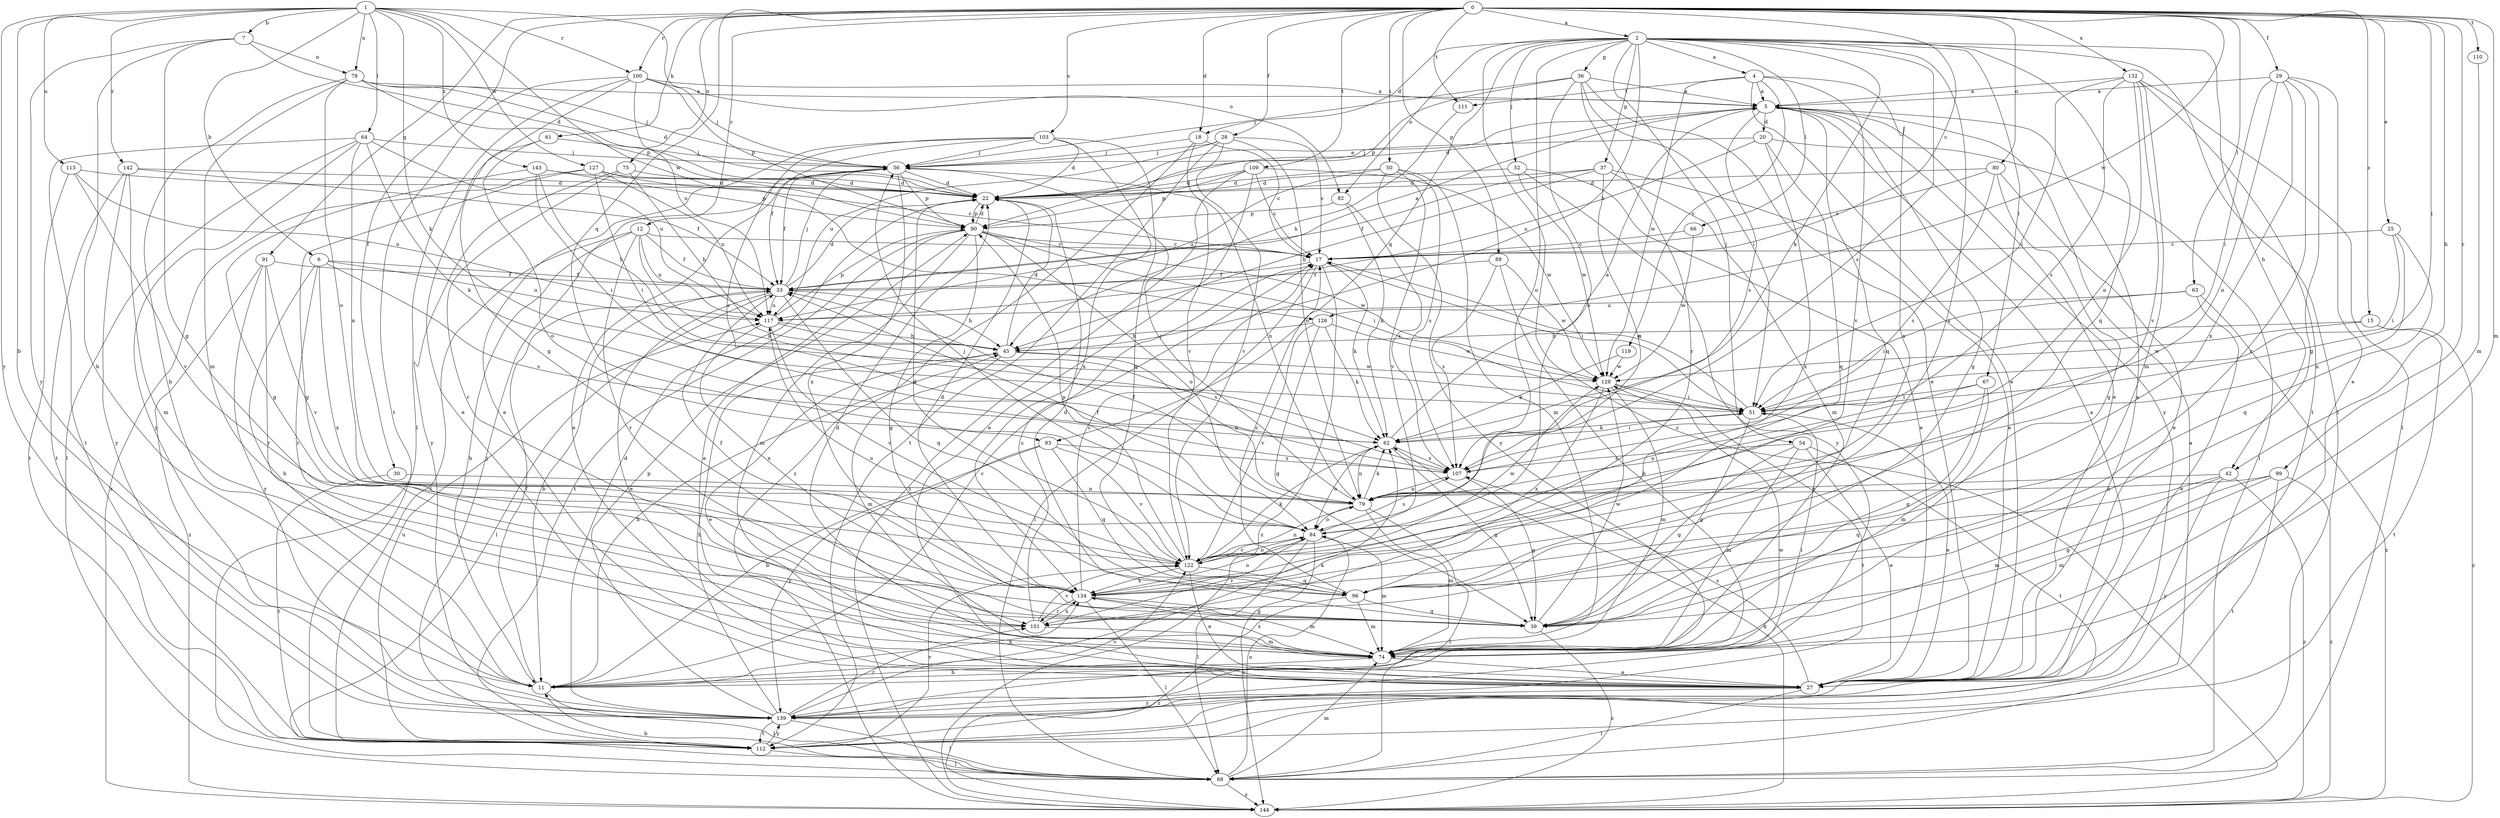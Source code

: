 strict digraph  {
0;
1;
2;
4;
5;
6;
7;
11;
12;
15;
17;
18;
20;
22;
25;
27;
28;
29;
30;
33;
36;
37;
39;
42;
45;
50;
51;
52;
54;
56;
61;
62;
63;
64;
66;
67;
68;
74;
75;
78;
79;
80;
82;
84;
89;
90;
91;
93;
96;
99;
100;
101;
103;
107;
109;
110;
111;
112;
113;
117;
119;
122;
126;
127;
128;
132;
134;
139;
142;
143;
144;
0 -> 2  [label=a];
0 -> 12  [label=c];
0 -> 15  [label=c];
0 -> 17  [label=c];
0 -> 18  [label=d];
0 -> 25  [label=e];
0 -> 28  [label=f];
0 -> 29  [label=f];
0 -> 30  [label=f];
0 -> 42  [label=h];
0 -> 50  [label=i];
0 -> 51  [label=i];
0 -> 61  [label=k];
0 -> 63  [label=l];
0 -> 74  [label=m];
0 -> 75  [label=n];
0 -> 80  [label=o];
0 -> 89  [label=p];
0 -> 91  [label=q];
0 -> 93  [label=q];
0 -> 99  [label=r];
0 -> 100  [label=r];
0 -> 103  [label=s];
0 -> 109  [label=t];
0 -> 110  [label=t];
0 -> 111  [label=t];
0 -> 126  [label=w];
0 -> 132  [label=x];
1 -> 6  [label=b];
1 -> 7  [label=b];
1 -> 11  [label=b];
1 -> 62  [label=k];
1 -> 64  [label=l];
1 -> 78  [label=n];
1 -> 82  [label=o];
1 -> 100  [label=r];
1 -> 113  [label=u];
1 -> 126  [label=w];
1 -> 127  [label=w];
1 -> 139  [label=y];
1 -> 142  [label=z];
1 -> 143  [label=z];
2 -> 4  [label=a];
2 -> 18  [label=d];
2 -> 36  [label=g];
2 -> 37  [label=g];
2 -> 42  [label=h];
2 -> 45  [label=h];
2 -> 52  [label=j];
2 -> 54  [label=j];
2 -> 62  [label=k];
2 -> 66  [label=l];
2 -> 67  [label=l];
2 -> 68  [label=l];
2 -> 82  [label=o];
2 -> 84  [label=o];
2 -> 93  [label=q];
2 -> 96  [label=q];
2 -> 107  [label=s];
2 -> 134  [label=x];
2 -> 144  [label=z];
4 -> 5  [label=a];
4 -> 27  [label=e];
4 -> 111  [label=t];
4 -> 119  [label=v];
4 -> 122  [label=v];
4 -> 128  [label=w];
4 -> 134  [label=x];
5 -> 20  [label=d];
5 -> 22  [label=d];
5 -> 27  [label=e];
5 -> 39  [label=g];
5 -> 96  [label=q];
5 -> 107  [label=s];
5 -> 139  [label=y];
6 -> 11  [label=b];
6 -> 33  [label=f];
6 -> 101  [label=r];
6 -> 107  [label=s];
6 -> 117  [label=u];
6 -> 134  [label=x];
7 -> 11  [label=b];
7 -> 22  [label=d];
7 -> 39  [label=g];
7 -> 78  [label=n];
7 -> 139  [label=y];
11 -> 17  [label=c];
11 -> 33  [label=f];
11 -> 45  [label=h];
11 -> 51  [label=i];
11 -> 62  [label=k];
11 -> 68  [label=l];
11 -> 134  [label=x];
12 -> 11  [label=b];
12 -> 17  [label=c];
12 -> 33  [label=f];
12 -> 62  [label=k];
12 -> 101  [label=r];
12 -> 112  [label=t];
12 -> 117  [label=u];
15 -> 45  [label=h];
15 -> 112  [label=t];
15 -> 128  [label=w];
15 -> 144  [label=z];
17 -> 33  [label=f];
17 -> 51  [label=i];
17 -> 62  [label=k];
17 -> 68  [label=l];
17 -> 144  [label=z];
18 -> 17  [label=c];
18 -> 56  [label=j];
18 -> 122  [label=v];
18 -> 144  [label=z];
20 -> 56  [label=j];
20 -> 68  [label=l];
20 -> 96  [label=q];
20 -> 117  [label=u];
20 -> 134  [label=x];
22 -> 5  [label=a];
22 -> 90  [label=p];
25 -> 17  [label=c];
25 -> 51  [label=i];
25 -> 79  [label=n];
25 -> 96  [label=q];
27 -> 5  [label=a];
27 -> 68  [label=l];
27 -> 107  [label=s];
27 -> 139  [label=y];
28 -> 17  [label=c];
28 -> 56  [label=j];
28 -> 79  [label=n];
28 -> 112  [label=t];
28 -> 117  [label=u];
28 -> 122  [label=v];
29 -> 5  [label=a];
29 -> 27  [label=e];
29 -> 39  [label=g];
29 -> 51  [label=i];
29 -> 79  [label=n];
29 -> 101  [label=r];
29 -> 134  [label=x];
30 -> 79  [label=n];
30 -> 112  [label=t];
33 -> 5  [label=a];
33 -> 11  [label=b];
33 -> 22  [label=d];
33 -> 27  [label=e];
33 -> 45  [label=h];
33 -> 56  [label=j];
33 -> 68  [label=l];
33 -> 96  [label=q];
33 -> 117  [label=u];
36 -> 5  [label=a];
36 -> 27  [label=e];
36 -> 51  [label=i];
36 -> 56  [label=j];
36 -> 84  [label=o];
36 -> 90  [label=p];
36 -> 101  [label=r];
37 -> 22  [label=d];
37 -> 27  [label=e];
37 -> 33  [label=f];
37 -> 45  [label=h];
37 -> 74  [label=m];
37 -> 79  [label=n];
39 -> 22  [label=d];
39 -> 128  [label=w];
39 -> 144  [label=z];
42 -> 74  [label=m];
42 -> 79  [label=n];
42 -> 96  [label=q];
42 -> 139  [label=y];
42 -> 144  [label=z];
45 -> 22  [label=d];
45 -> 27  [label=e];
45 -> 74  [label=m];
45 -> 79  [label=n];
45 -> 128  [label=w];
50 -> 22  [label=d];
50 -> 74  [label=m];
50 -> 107  [label=s];
50 -> 117  [label=u];
50 -> 122  [label=v];
50 -> 139  [label=y];
51 -> 17  [label=c];
51 -> 27  [label=e];
51 -> 39  [label=g];
51 -> 62  [label=k];
52 -> 22  [label=d];
52 -> 27  [label=e];
52 -> 128  [label=w];
52 -> 139  [label=y];
54 -> 27  [label=e];
54 -> 39  [label=g];
54 -> 74  [label=m];
54 -> 107  [label=s];
54 -> 112  [label=t];
56 -> 22  [label=d];
56 -> 27  [label=e];
56 -> 33  [label=f];
56 -> 79  [label=n];
56 -> 90  [label=p];
56 -> 134  [label=x];
61 -> 27  [label=e];
61 -> 56  [label=j];
61 -> 84  [label=o];
62 -> 5  [label=a];
62 -> 39  [label=g];
62 -> 51  [label=i];
62 -> 79  [label=n];
62 -> 84  [label=o];
62 -> 107  [label=s];
63 -> 27  [label=e];
63 -> 51  [label=i];
63 -> 117  [label=u];
63 -> 144  [label=z];
64 -> 56  [label=j];
64 -> 62  [label=k];
64 -> 68  [label=l];
64 -> 79  [label=n];
64 -> 112  [label=t];
64 -> 117  [label=u];
64 -> 139  [label=y];
66 -> 17  [label=c];
66 -> 128  [label=w];
67 -> 39  [label=g];
67 -> 51  [label=i];
67 -> 74  [label=m];
67 -> 84  [label=o];
68 -> 5  [label=a];
68 -> 11  [label=b];
68 -> 74  [label=m];
68 -> 84  [label=o];
68 -> 144  [label=z];
74 -> 11  [label=b];
74 -> 22  [label=d];
74 -> 27  [label=e];
74 -> 134  [label=x];
75 -> 22  [label=d];
75 -> 45  [label=h];
75 -> 101  [label=r];
75 -> 139  [label=y];
78 -> 5  [label=a];
78 -> 11  [label=b];
78 -> 22  [label=d];
78 -> 56  [label=j];
78 -> 74  [label=m];
78 -> 84  [label=o];
78 -> 90  [label=p];
79 -> 33  [label=f];
79 -> 56  [label=j];
79 -> 62  [label=k];
79 -> 68  [label=l];
79 -> 74  [label=m];
79 -> 84  [label=o];
80 -> 17  [label=c];
80 -> 22  [label=d];
80 -> 27  [label=e];
80 -> 39  [label=g];
80 -> 107  [label=s];
82 -> 62  [label=k];
82 -> 90  [label=p];
82 -> 107  [label=s];
84 -> 33  [label=f];
84 -> 56  [label=j];
84 -> 68  [label=l];
84 -> 74  [label=m];
84 -> 101  [label=r];
84 -> 107  [label=s];
84 -> 122  [label=v];
84 -> 144  [label=z];
89 -> 11  [label=b];
89 -> 33  [label=f];
89 -> 107  [label=s];
89 -> 128  [label=w];
90 -> 17  [label=c];
90 -> 22  [label=d];
90 -> 27  [label=e];
90 -> 39  [label=g];
90 -> 51  [label=i];
90 -> 74  [label=m];
90 -> 84  [label=o];
90 -> 112  [label=t];
90 -> 128  [label=w];
91 -> 33  [label=f];
91 -> 101  [label=r];
91 -> 122  [label=v];
91 -> 139  [label=y];
91 -> 144  [label=z];
93 -> 11  [label=b];
93 -> 96  [label=q];
93 -> 107  [label=s];
93 -> 122  [label=v];
93 -> 139  [label=y];
96 -> 17  [label=c];
96 -> 39  [label=g];
96 -> 74  [label=m];
96 -> 117  [label=u];
96 -> 144  [label=z];
99 -> 39  [label=g];
99 -> 74  [label=m];
99 -> 79  [label=n];
99 -> 112  [label=t];
99 -> 144  [label=z];
100 -> 5  [label=a];
100 -> 39  [label=g];
100 -> 56  [label=j];
100 -> 68  [label=l];
100 -> 90  [label=p];
100 -> 112  [label=t];
100 -> 117  [label=u];
101 -> 17  [label=c];
101 -> 74  [label=m];
101 -> 122  [label=v];
101 -> 134  [label=x];
103 -> 22  [label=d];
103 -> 27  [label=e];
103 -> 33  [label=f];
103 -> 56  [label=j];
103 -> 96  [label=q];
103 -> 107  [label=s];
103 -> 134  [label=x];
107 -> 39  [label=g];
107 -> 79  [label=n];
109 -> 17  [label=c];
109 -> 22  [label=d];
109 -> 27  [label=e];
109 -> 90  [label=p];
109 -> 128  [label=w];
109 -> 144  [label=z];
110 -> 74  [label=m];
111 -> 45  [label=h];
112 -> 56  [label=j];
112 -> 68  [label=l];
112 -> 117  [label=u];
112 -> 122  [label=v];
112 -> 139  [label=y];
113 -> 22  [label=d];
113 -> 112  [label=t];
113 -> 117  [label=u];
113 -> 122  [label=v];
117 -> 45  [label=h];
117 -> 90  [label=p];
117 -> 107  [label=s];
117 -> 122  [label=v];
117 -> 134  [label=x];
119 -> 62  [label=k];
119 -> 128  [label=w];
122 -> 22  [label=d];
122 -> 27  [label=e];
122 -> 62  [label=k];
122 -> 79  [label=n];
122 -> 84  [label=o];
122 -> 90  [label=p];
122 -> 96  [label=q];
122 -> 128  [label=w];
122 -> 134  [label=x];
126 -> 39  [label=g];
126 -> 45  [label=h];
126 -> 62  [label=k];
126 -> 122  [label=v];
126 -> 128  [label=w];
127 -> 17  [label=c];
127 -> 22  [label=d];
127 -> 39  [label=g];
127 -> 51  [label=i];
127 -> 117  [label=u];
127 -> 144  [label=z];
128 -> 51  [label=i];
128 -> 74  [label=m];
128 -> 112  [label=t];
128 -> 134  [label=x];
132 -> 5  [label=a];
132 -> 51  [label=i];
132 -> 68  [label=l];
132 -> 74  [label=m];
132 -> 79  [label=n];
132 -> 107  [label=s];
132 -> 112  [label=t];
132 -> 122  [label=v];
134 -> 17  [label=c];
134 -> 22  [label=d];
134 -> 33  [label=f];
134 -> 39  [label=g];
134 -> 68  [label=l];
134 -> 74  [label=m];
134 -> 84  [label=o];
134 -> 101  [label=r];
139 -> 5  [label=a];
139 -> 22  [label=d];
139 -> 45  [label=h];
139 -> 68  [label=l];
139 -> 90  [label=p];
139 -> 101  [label=r];
139 -> 112  [label=t];
139 -> 122  [label=v];
139 -> 128  [label=w];
142 -> 22  [label=d];
142 -> 33  [label=f];
142 -> 74  [label=m];
142 -> 112  [label=t];
142 -> 139  [label=y];
143 -> 22  [label=d];
143 -> 39  [label=g];
143 -> 45  [label=h];
143 -> 51  [label=i];
143 -> 90  [label=p];
144 -> 62  [label=k];
}
